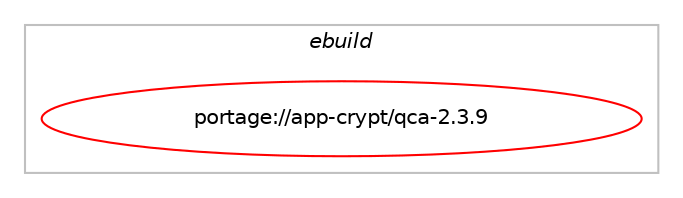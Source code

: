 digraph prolog {

# *************
# Graph options
# *************

newrank=true;
concentrate=true;
compound=true;
graph [rankdir=LR,fontname=Helvetica,fontsize=10,ranksep=1.5];#, ranksep=2.5, nodesep=0.2];
edge  [arrowhead=vee];
node  [fontname=Helvetica,fontsize=10];

# **********
# The ebuild
# **********

subgraph cluster_leftcol {
color=gray;
label=<<i>ebuild</i>>;
id [label="portage://app-crypt/qca-2.3.9", color=red, width=4, href="../app-crypt/qca-2.3.9.svg"];
}

# ****************
# The dependencies
# ****************

subgraph cluster_midcol {
color=gray;
label=<<i>dependencies</i>>;
subgraph cluster_compile {
fillcolor="#eeeeee";
style=filled;
label=<<i>compile</i>>;
# *** BEGIN UNKNOWN DEPENDENCY TYPE (TODO) ***
# id -> equal(use_conditional_group(positive,botan,portage://app-crypt/qca-2.3.9,[package_dependency(portage://app-crypt/qca-2.3.9,install,no,dev-libs,botan,none,[,,],[slot(3),equal],[])]))
# *** END UNKNOWN DEPENDENCY TYPE (TODO) ***

# *** BEGIN UNKNOWN DEPENDENCY TYPE (TODO) ***
# id -> equal(use_conditional_group(positive,gcrypt,portage://app-crypt/qca-2.3.9,[package_dependency(portage://app-crypt/qca-2.3.9,install,no,dev-libs,libgcrypt,none,[,,],any_same_slot,[])]))
# *** END UNKNOWN DEPENDENCY TYPE (TODO) ***

# *** BEGIN UNKNOWN DEPENDENCY TYPE (TODO) ***
# id -> equal(use_conditional_group(positive,gpg,portage://app-crypt/qca-2.3.9,[package_dependency(portage://app-crypt/qca-2.3.9,install,no,app-crypt,gnupg,none,[,,],[],[])]))
# *** END UNKNOWN DEPENDENCY TYPE (TODO) ***

# *** BEGIN UNKNOWN DEPENDENCY TYPE (TODO) ***
# id -> equal(use_conditional_group(positive,nss,portage://app-crypt/qca-2.3.9,[package_dependency(portage://app-crypt/qca-2.3.9,install,no,dev-libs,nss,none,[,,],[],[])]))
# *** END UNKNOWN DEPENDENCY TYPE (TODO) ***

# *** BEGIN UNKNOWN DEPENDENCY TYPE (TODO) ***
# id -> equal(use_conditional_group(positive,pkcs11,portage://app-crypt/qca-2.3.9,[package_dependency(portage://app-crypt/qca-2.3.9,install,no,dev-libs,openssl,greaterequal,[1.1,,,1.1],[],[]),package_dependency(portage://app-crypt/qca-2.3.9,install,no,dev-libs,pkcs11-helper,none,[,,],[],[])]))
# *** END UNKNOWN DEPENDENCY TYPE (TODO) ***

# *** BEGIN UNKNOWN DEPENDENCY TYPE (TODO) ***
# id -> equal(use_conditional_group(positive,qt5,portage://app-crypt/qca-2.3.9,[package_dependency(portage://app-crypt/qca-2.3.9,install,no,dev-qt,qtcore,greaterequal,[5.14,,,5.14],[slot(5)],[])]))
# *** END UNKNOWN DEPENDENCY TYPE (TODO) ***

# *** BEGIN UNKNOWN DEPENDENCY TYPE (TODO) ***
# id -> equal(use_conditional_group(positive,qt6,portage://app-crypt/qca-2.3.9,[package_dependency(portage://app-crypt/qca-2.3.9,install,no,dev-qt,qtbase,none,[,,],[slot(6)],[]),package_dependency(portage://app-crypt/qca-2.3.9,install,no,dev-qt,qt5compat,none,[,,],[slot(6)],[])]))
# *** END UNKNOWN DEPENDENCY TYPE (TODO) ***

# *** BEGIN UNKNOWN DEPENDENCY TYPE (TODO) ***
# id -> equal(use_conditional_group(positive,sasl,portage://app-crypt/qca-2.3.9,[package_dependency(portage://app-crypt/qca-2.3.9,install,no,dev-libs,cyrus-sasl,none,[,,],[slot(2)],[])]))
# *** END UNKNOWN DEPENDENCY TYPE (TODO) ***

# *** BEGIN UNKNOWN DEPENDENCY TYPE (TODO) ***
# id -> equal(use_conditional_group(positive,ssl,portage://app-crypt/qca-2.3.9,[package_dependency(portage://app-crypt/qca-2.3.9,install,no,dev-libs,openssl,greaterequal,[1.1,,,1.1],any_same_slot,[])]))
# *** END UNKNOWN DEPENDENCY TYPE (TODO) ***

# *** BEGIN UNKNOWN DEPENDENCY TYPE (TODO) ***
# id -> equal(use_conditional_group(positive,test,portage://app-crypt/qca-2.3.9,[use_conditional_group(positive,qt5,portage://app-crypt/qca-2.3.9,[package_dependency(portage://app-crypt/qca-2.3.9,install,no,dev-qt,qtnetwork,none,[,,],[slot(5)],[]),package_dependency(portage://app-crypt/qca-2.3.9,install,no,dev-qt,qttest,none,[,,],[slot(5)],[])]),use_conditional_group(positive,qt6,portage://app-crypt/qca-2.3.9,[package_dependency(portage://app-crypt/qca-2.3.9,install,no,dev-qt,qtbase,none,[,,],[slot(6)],[use(enable(network),none)])])]))
# *** END UNKNOWN DEPENDENCY TYPE (TODO) ***

}
subgraph cluster_compileandrun {
fillcolor="#eeeeee";
style=filled;
label=<<i>compile and run</i>>;
}
subgraph cluster_run {
fillcolor="#eeeeee";
style=filled;
label=<<i>run</i>>;
# *** BEGIN UNKNOWN DEPENDENCY TYPE (TODO) ***
# id -> equal(use_conditional_group(positive,botan,portage://app-crypt/qca-2.3.9,[package_dependency(portage://app-crypt/qca-2.3.9,run,no,dev-libs,botan,none,[,,],[slot(3),equal],[])]))
# *** END UNKNOWN DEPENDENCY TYPE (TODO) ***

# *** BEGIN UNKNOWN DEPENDENCY TYPE (TODO) ***
# id -> equal(use_conditional_group(positive,gcrypt,portage://app-crypt/qca-2.3.9,[package_dependency(portage://app-crypt/qca-2.3.9,run,no,dev-libs,libgcrypt,none,[,,],any_same_slot,[])]))
# *** END UNKNOWN DEPENDENCY TYPE (TODO) ***

# *** BEGIN UNKNOWN DEPENDENCY TYPE (TODO) ***
# id -> equal(use_conditional_group(positive,gpg,portage://app-crypt/qca-2.3.9,[package_dependency(portage://app-crypt/qca-2.3.9,run,no,app-crypt,gnupg,none,[,,],[],[])]))
# *** END UNKNOWN DEPENDENCY TYPE (TODO) ***

# *** BEGIN UNKNOWN DEPENDENCY TYPE (TODO) ***
# id -> equal(use_conditional_group(positive,nss,portage://app-crypt/qca-2.3.9,[package_dependency(portage://app-crypt/qca-2.3.9,run,no,dev-libs,nss,none,[,,],[],[])]))
# *** END UNKNOWN DEPENDENCY TYPE (TODO) ***

# *** BEGIN UNKNOWN DEPENDENCY TYPE (TODO) ***
# id -> equal(use_conditional_group(positive,pkcs11,portage://app-crypt/qca-2.3.9,[package_dependency(portage://app-crypt/qca-2.3.9,run,no,dev-libs,openssl,greaterequal,[1.1,,,1.1],[],[]),package_dependency(portage://app-crypt/qca-2.3.9,run,no,dev-libs,pkcs11-helper,none,[,,],[],[])]))
# *** END UNKNOWN DEPENDENCY TYPE (TODO) ***

# *** BEGIN UNKNOWN DEPENDENCY TYPE (TODO) ***
# id -> equal(use_conditional_group(positive,qt5,portage://app-crypt/qca-2.3.9,[package_dependency(portage://app-crypt/qca-2.3.9,run,no,dev-qt,qtcore,greaterequal,[5.14,,,5.14],[slot(5)],[])]))
# *** END UNKNOWN DEPENDENCY TYPE (TODO) ***

# *** BEGIN UNKNOWN DEPENDENCY TYPE (TODO) ***
# id -> equal(use_conditional_group(positive,qt6,portage://app-crypt/qca-2.3.9,[package_dependency(portage://app-crypt/qca-2.3.9,run,no,dev-qt,qtbase,none,[,,],[slot(6)],[]),package_dependency(portage://app-crypt/qca-2.3.9,run,no,dev-qt,qt5compat,none,[,,],[slot(6)],[])]))
# *** END UNKNOWN DEPENDENCY TYPE (TODO) ***

# *** BEGIN UNKNOWN DEPENDENCY TYPE (TODO) ***
# id -> equal(use_conditional_group(positive,sasl,portage://app-crypt/qca-2.3.9,[package_dependency(portage://app-crypt/qca-2.3.9,run,no,dev-libs,cyrus-sasl,none,[,,],[slot(2)],[])]))
# *** END UNKNOWN DEPENDENCY TYPE (TODO) ***

# *** BEGIN UNKNOWN DEPENDENCY TYPE (TODO) ***
# id -> equal(use_conditional_group(positive,ssl,portage://app-crypt/qca-2.3.9,[package_dependency(portage://app-crypt/qca-2.3.9,run,no,dev-libs,openssl,greaterequal,[1.1,,,1.1],any_same_slot,[])]))
# *** END UNKNOWN DEPENDENCY TYPE (TODO) ***

}
}

# **************
# The candidates
# **************

subgraph cluster_choices {
rank=same;
color=gray;
label=<<i>candidates</i>>;

}

}
